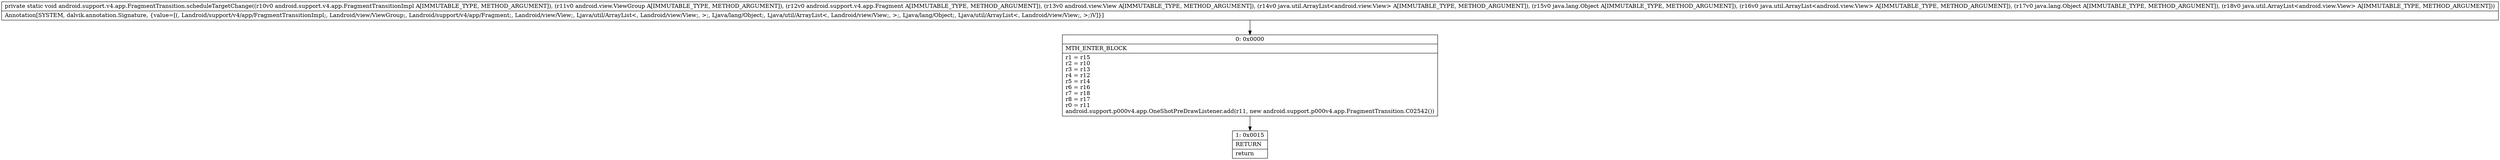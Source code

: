 digraph "CFG forandroid.support.v4.app.FragmentTransition.scheduleTargetChange(Landroid\/support\/v4\/app\/FragmentTransitionImpl;Landroid\/view\/ViewGroup;Landroid\/support\/v4\/app\/Fragment;Landroid\/view\/View;Ljava\/util\/ArrayList;Ljava\/lang\/Object;Ljava\/util\/ArrayList;Ljava\/lang\/Object;Ljava\/util\/ArrayList;)V" {
Node_0 [shape=record,label="{0\:\ 0x0000|MTH_ENTER_BLOCK\l|r1 = r15\lr2 = r10\lr3 = r13\lr4 = r12\lr5 = r14\lr6 = r16\lr7 = r18\lr8 = r17\lr0 = r11\landroid.support.p000v4.app.OneShotPreDrawListener.add(r11, new android.support.p000v4.app.FragmentTransition.C02542())\l}"];
Node_1 [shape=record,label="{1\:\ 0x0015|RETURN\l|return\l}"];
MethodNode[shape=record,label="{private static void android.support.v4.app.FragmentTransition.scheduleTargetChange((r10v0 android.support.v4.app.FragmentTransitionImpl A[IMMUTABLE_TYPE, METHOD_ARGUMENT]), (r11v0 android.view.ViewGroup A[IMMUTABLE_TYPE, METHOD_ARGUMENT]), (r12v0 android.support.v4.app.Fragment A[IMMUTABLE_TYPE, METHOD_ARGUMENT]), (r13v0 android.view.View A[IMMUTABLE_TYPE, METHOD_ARGUMENT]), (r14v0 java.util.ArrayList\<android.view.View\> A[IMMUTABLE_TYPE, METHOD_ARGUMENT]), (r15v0 java.lang.Object A[IMMUTABLE_TYPE, METHOD_ARGUMENT]), (r16v0 java.util.ArrayList\<android.view.View\> A[IMMUTABLE_TYPE, METHOD_ARGUMENT]), (r17v0 java.lang.Object A[IMMUTABLE_TYPE, METHOD_ARGUMENT]), (r18v0 java.util.ArrayList\<android.view.View\> A[IMMUTABLE_TYPE, METHOD_ARGUMENT]))  | Annotation[SYSTEM, dalvik.annotation.Signature, \{value=[(, Landroid\/support\/v4\/app\/FragmentTransitionImpl;, Landroid\/view\/ViewGroup;, Landroid\/support\/v4\/app\/Fragment;, Landroid\/view\/View;, Ljava\/util\/ArrayList\<, Landroid\/view\/View;, \>;, Ljava\/lang\/Object;, Ljava\/util\/ArrayList\<, Landroid\/view\/View;, \>;, Ljava\/lang\/Object;, Ljava\/util\/ArrayList\<, Landroid\/view\/View;, \>;)V]\}]\l}"];
MethodNode -> Node_0;
Node_0 -> Node_1;
}

